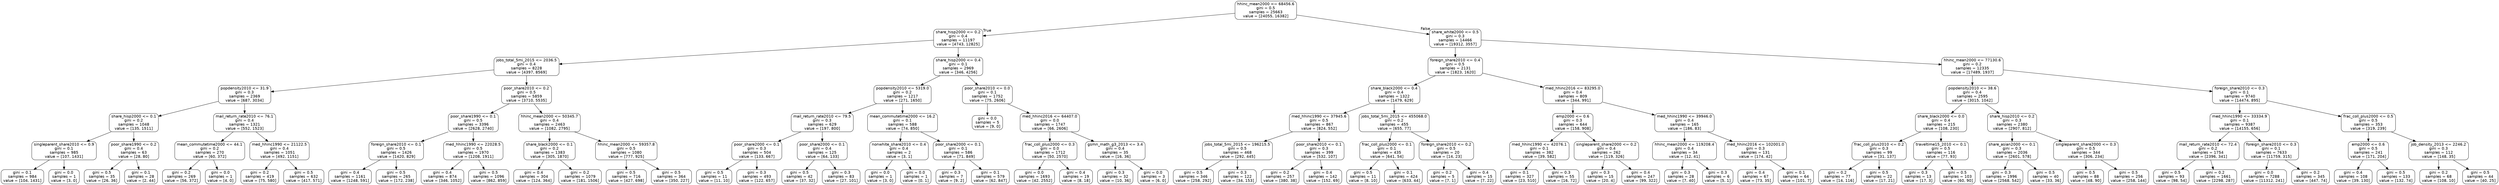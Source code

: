 digraph Tree {
node [shape=box, style="rounded", color="black", fontname=helvetica] ;
edge [fontname=helvetica] ;
0 [label="hhinc_mean2000 <= 68456.6\ngini = 0.5\nsamples = 25663\nvalue = [24055, 16382]"] ;
1 [label="share_hisp2000 <= 0.2\ngini = 0.4\nsamples = 11197\nvalue = [4743, 12825]"] ;
0 -> 1 [labeldistance=2.5, labelangle=45, headlabel="True"] ;
2 [label="jobs_total_5mi_2015 <= 2036.5\ngini = 0.4\nsamples = 8228\nvalue = [4397, 8569]"] ;
1 -> 2 ;
3 [label="popdensity2010 <= 31.9\ngini = 0.3\nsamples = 2369\nvalue = [687, 3034]"] ;
2 -> 3 ;
4 [label="share_hisp2000 <= 0.1\ngini = 0.2\nsamples = 1048\nvalue = [135, 1511]"] ;
3 -> 4 ;
5 [label="singleparent_share2010 <= 0.9\ngini = 0.1\nsamples = 985\nvalue = [107, 1431]"] ;
4 -> 5 ;
6 [label="gini = 0.1\nsamples = 984\nvalue = [104, 1431]"] ;
5 -> 6 ;
7 [label="gini = 0.0\nsamples = 1\nvalue = [3, 0]"] ;
5 -> 7 ;
8 [label="poor_share1990 <= 0.2\ngini = 0.4\nsamples = 63\nvalue = [28, 80]"] ;
4 -> 8 ;
9 [label="gini = 0.5\nsamples = 35\nvalue = [26, 36]"] ;
8 -> 9 ;
10 [label="gini = 0.1\nsamples = 28\nvalue = [2, 44]"] ;
8 -> 10 ;
11 [label="mail_return_rate2010 <= 76.1\ngini = 0.4\nsamples = 1321\nvalue = [552, 1523]"] ;
3 -> 11 ;
12 [label="mean_commutetime2000 <= 44.1\ngini = 0.2\nsamples = 270\nvalue = [60, 372]"] ;
11 -> 12 ;
13 [label="gini = 0.2\nsamples = 269\nvalue = [56, 372]"] ;
12 -> 13 ;
14 [label="gini = 0.0\nsamples = 1\nvalue = [4, 0]"] ;
12 -> 14 ;
15 [label="med_hhinc1990 <= 21122.5\ngini = 0.4\nsamples = 1051\nvalue = [492, 1151]"] ;
11 -> 15 ;
16 [label="gini = 0.2\nsamples = 419\nvalue = [75, 580]"] ;
15 -> 16 ;
17 [label="gini = 0.5\nsamples = 632\nvalue = [417, 571]"] ;
15 -> 17 ;
18 [label="poor_share2010 <= 0.2\ngini = 0.5\nsamples = 5859\nvalue = [3710, 5535]"] ;
2 -> 18 ;
19 [label="poor_share1990 <= 0.1\ngini = 0.5\nsamples = 3396\nvalue = [2628, 2740]"] ;
18 -> 19 ;
20 [label="foreign_share2010 <= 0.1\ngini = 0.5\nsamples = 1426\nvalue = [1420, 829]"] ;
19 -> 20 ;
21 [label="gini = 0.4\nsamples = 1161\nvalue = [1248, 591]"] ;
20 -> 21 ;
22 [label="gini = 0.5\nsamples = 265\nvalue = [172, 238]"] ;
20 -> 22 ;
23 [label="med_hhinc1990 <= 22028.5\ngini = 0.5\nsamples = 1970\nvalue = [1208, 1911]"] ;
19 -> 23 ;
24 [label="gini = 0.4\nsamples = 874\nvalue = [346, 1052]"] ;
23 -> 24 ;
25 [label="gini = 0.5\nsamples = 1096\nvalue = [862, 859]"] ;
23 -> 25 ;
26 [label="hhinc_mean2000 <= 50345.7\ngini = 0.4\nsamples = 2463\nvalue = [1082, 2795]"] ;
18 -> 26 ;
27 [label="share_black2000 <= 0.1\ngini = 0.2\nsamples = 1383\nvalue = [305, 1870]"] ;
26 -> 27 ;
28 [label="gini = 0.4\nsamples = 304\nvalue = [124, 364]"] ;
27 -> 28 ;
29 [label="gini = 0.2\nsamples = 1079\nvalue = [181, 1506]"] ;
27 -> 29 ;
30 [label="hhinc_mean2000 <= 59357.8\ngini = 0.5\nsamples = 1080\nvalue = [777, 925]"] ;
26 -> 30 ;
31 [label="gini = 0.5\nsamples = 716\nvalue = [427, 698]"] ;
30 -> 31 ;
32 [label="gini = 0.5\nsamples = 364\nvalue = [350, 227]"] ;
30 -> 32 ;
33 [label="share_hisp2000 <= 0.4\ngini = 0.1\nsamples = 2969\nvalue = [346, 4256]"] ;
1 -> 33 ;
34 [label="popdensity2010 <= 5319.0\ngini = 0.2\nsamples = 1217\nvalue = [271, 1650]"] ;
33 -> 34 ;
35 [label="mail_return_rate2010 <= 79.5\ngini = 0.3\nsamples = 629\nvalue = [197, 800]"] ;
34 -> 35 ;
36 [label="poor_share2000 <= 0.1\ngini = 0.3\nsamples = 504\nvalue = [133, 667]"] ;
35 -> 36 ;
37 [label="gini = 0.5\nsamples = 11\nvalue = [11, 10]"] ;
36 -> 37 ;
38 [label="gini = 0.3\nsamples = 493\nvalue = [122, 657]"] ;
36 -> 38 ;
39 [label="poor_share2000 <= 0.1\ngini = 0.4\nsamples = 125\nvalue = [64, 133]"] ;
35 -> 39 ;
40 [label="gini = 0.5\nsamples = 42\nvalue = [37, 32]"] ;
39 -> 40 ;
41 [label="gini = 0.3\nsamples = 83\nvalue = [27, 101]"] ;
39 -> 41 ;
42 [label="mean_commutetime2000 <= 16.2\ngini = 0.1\nsamples = 588\nvalue = [74, 850]"] ;
34 -> 42 ;
43 [label="nonwhite_share2010 <= 0.4\ngini = 0.4\nsamples = 2\nvalue = [3, 1]"] ;
42 -> 43 ;
44 [label="gini = 0.0\nsamples = 1\nvalue = [3, 0]"] ;
43 -> 44 ;
45 [label="gini = 0.0\nsamples = 1\nvalue = [0, 1]"] ;
43 -> 45 ;
46 [label="poor_share2000 <= 0.1\ngini = 0.1\nsamples = 586\nvalue = [71, 849]"] ;
42 -> 46 ;
47 [label="gini = 0.3\nsamples = 7\nvalue = [9, 2]"] ;
46 -> 47 ;
48 [label="gini = 0.1\nsamples = 579\nvalue = [62, 847]"] ;
46 -> 48 ;
49 [label="poor_share2010 <= 0.0\ngini = 0.1\nsamples = 1752\nvalue = [75, 2606]"] ;
33 -> 49 ;
50 [label="gini = 0.0\nsamples = 5\nvalue = [9, 0]"] ;
49 -> 50 ;
51 [label="med_hhinc2016 <= 64407.0\ngini = 0.0\nsamples = 1747\nvalue = [66, 2606]"] ;
49 -> 51 ;
52 [label="frac_coll_plus2000 <= 0.3\ngini = 0.0\nsamples = 1712\nvalue = [50, 2570]"] ;
51 -> 52 ;
53 [label="gini = 0.0\nsamples = 1693\nvalue = [42, 2552]"] ;
52 -> 53 ;
54 [label="gini = 0.4\nsamples = 19\nvalue = [8, 18]"] ;
52 -> 54 ;
55 [label="gsmn_math_g3_2013 <= 3.4\ngini = 0.4\nsamples = 35\nvalue = [16, 36]"] ;
51 -> 55 ;
56 [label="gini = 0.3\nsamples = 32\nvalue = [10, 36]"] ;
55 -> 56 ;
57 [label="gini = 0.0\nsamples = 3\nvalue = [6, 0]"] ;
55 -> 57 ;
58 [label="share_white2000 <= 0.5\ngini = 0.3\nsamples = 14466\nvalue = [19312, 3557]"] ;
0 -> 58 [labeldistance=2.5, labelangle=-45, headlabel="False"] ;
59 [label="foreign_share2010 <= 0.4\ngini = 0.5\nsamples = 2131\nvalue = [1823, 1620]"] ;
58 -> 59 ;
60 [label="share_black2000 <= 0.4\ngini = 0.4\nsamples = 1322\nvalue = [1479, 629]"] ;
59 -> 60 ;
61 [label="med_hhinc1990 <= 37945.6\ngini = 0.5\nsamples = 867\nvalue = [824, 552]"] ;
60 -> 61 ;
62 [label="jobs_total_5mi_2015 <= 196215.5\ngini = 0.5\nsamples = 468\nvalue = [292, 445]"] ;
61 -> 62 ;
63 [label="gini = 0.5\nsamples = 346\nvalue = [258, 292]"] ;
62 -> 63 ;
64 [label="gini = 0.3\nsamples = 122\nvalue = [34, 153]"] ;
62 -> 64 ;
65 [label="poor_share2010 <= 0.1\ngini = 0.3\nsamples = 399\nvalue = [532, 107]"] ;
61 -> 65 ;
66 [label="gini = 0.2\nsamples = 257\nvalue = [380, 38]"] ;
65 -> 66 ;
67 [label="gini = 0.4\nsamples = 142\nvalue = [152, 69]"] ;
65 -> 67 ;
68 [label="jobs_total_5mi_2015 <= 455068.0\ngini = 0.2\nsamples = 455\nvalue = [655, 77]"] ;
60 -> 68 ;
69 [label="frac_coll_plus2000 <= 0.1\ngini = 0.1\nsamples = 435\nvalue = [641, 54]"] ;
68 -> 69 ;
70 [label="gini = 0.5\nsamples = 11\nvalue = [8, 10]"] ;
69 -> 70 ;
71 [label="gini = 0.1\nsamples = 424\nvalue = [633, 44]"] ;
69 -> 71 ;
72 [label="foreign_share2010 <= 0.2\ngini = 0.5\nsamples = 20\nvalue = [14, 23]"] ;
68 -> 72 ;
73 [label="gini = 0.2\nsamples = 5\nvalue = [7, 1]"] ;
72 -> 73 ;
74 [label="gini = 0.4\nsamples = 15\nvalue = [7, 22]"] ;
72 -> 74 ;
75 [label="med_hhinc2016 <= 83295.0\ngini = 0.4\nsamples = 809\nvalue = [344, 991]"] ;
59 -> 75 ;
76 [label="emp2000 <= 0.6\ngini = 0.3\nsamples = 644\nvalue = [158, 908]"] ;
75 -> 76 ;
77 [label="med_hhinc1990 <= 42076.1\ngini = 0.1\nsamples = 382\nvalue = [39, 582]"] ;
76 -> 77 ;
78 [label="gini = 0.1\nsamples = 327\nvalue = [23, 510]"] ;
77 -> 78 ;
79 [label="gini = 0.3\nsamples = 55\nvalue = [16, 72]"] ;
77 -> 79 ;
80 [label="singleparent_share2000 <= 0.2\ngini = 0.4\nsamples = 262\nvalue = [119, 326]"] ;
76 -> 80 ;
81 [label="gini = 0.3\nsamples = 15\nvalue = [20, 4]"] ;
80 -> 81 ;
82 [label="gini = 0.4\nsamples = 247\nvalue = [99, 322]"] ;
80 -> 82 ;
83 [label="med_hhinc1990 <= 39946.0\ngini = 0.4\nsamples = 165\nvalue = [186, 83]"] ;
75 -> 83 ;
84 [label="hhinc_mean2000 <= 119208.4\ngini = 0.4\nsamples = 34\nvalue = [12, 41]"] ;
83 -> 84 ;
85 [label="gini = 0.3\nsamples = 28\nvalue = [7, 40]"] ;
84 -> 85 ;
86 [label="gini = 0.3\nsamples = 6\nvalue = [5, 1]"] ;
84 -> 86 ;
87 [label="med_hhinc2016 <= 102001.0\ngini = 0.3\nsamples = 131\nvalue = [174, 42]"] ;
83 -> 87 ;
88 [label="gini = 0.4\nsamples = 67\nvalue = [73, 35]"] ;
87 -> 88 ;
89 [label="gini = 0.1\nsamples = 64\nvalue = [101, 7]"] ;
87 -> 89 ;
90 [label="hhinc_mean2000 <= 77130.6\ngini = 0.2\nsamples = 12335\nvalue = [17489, 1937]"] ;
58 -> 90 ;
91 [label="popdensity2010 <= 38.6\ngini = 0.4\nsamples = 2595\nvalue = [3015, 1042]"] ;
90 -> 91 ;
92 [label="share_black2000 <= 0.0\ngini = 0.4\nsamples = 215\nvalue = [108, 230]"] ;
91 -> 92 ;
93 [label="frac_coll_plus2010 <= 0.2\ngini = 0.3\nsamples = 99\nvalue = [31, 137]"] ;
92 -> 93 ;
94 [label="gini = 0.2\nsamples = 77\nvalue = [14, 116]"] ;
93 -> 94 ;
95 [label="gini = 0.5\nsamples = 22\nvalue = [17, 21]"] ;
93 -> 95 ;
96 [label="traveltime15_2010 <= 0.1\ngini = 0.5\nsamples = 116\nvalue = [77, 93]"] ;
92 -> 96 ;
97 [label="gini = 0.3\nsamples = 13\nvalue = [17, 3]"] ;
96 -> 97 ;
98 [label="gini = 0.5\nsamples = 103\nvalue = [60, 90]"] ;
96 -> 98 ;
99 [label="share_hisp2010 <= 0.2\ngini = 0.3\nsamples = 2380\nvalue = [2907, 812]"] ;
91 -> 99 ;
100 [label="share_asian2000 <= 0.1\ngini = 0.3\nsamples = 2036\nvalue = [2601, 578]"] ;
99 -> 100 ;
101 [label="gini = 0.3\nsamples = 1996\nvalue = [2568, 542]"] ;
100 -> 101 ;
102 [label="gini = 0.5\nsamples = 40\nvalue = [33, 36]"] ;
100 -> 102 ;
103 [label="singleparent_share2000 <= 0.3\ngini = 0.5\nsamples = 344\nvalue = [306, 234]"] ;
99 -> 103 ;
104 [label="gini = 0.5\nsamples = 88\nvalue = [48, 90]"] ;
103 -> 104 ;
105 [label="gini = 0.5\nsamples = 256\nvalue = [258, 144]"] ;
103 -> 105 ;
106 [label="foreign_share2010 <= 0.3\ngini = 0.1\nsamples = 9740\nvalue = [14474, 895]"] ;
90 -> 106 ;
107 [label="med_hhinc1990 <= 33334.9\ngini = 0.1\nsamples = 9387\nvalue = [14155, 656]"] ;
106 -> 107 ;
108 [label="mail_return_rate2010 <= 72.4\ngini = 0.2\nsamples = 1754\nvalue = [2396, 341]"] ;
107 -> 108 ;
109 [label="gini = 0.5\nsamples = 93\nvalue = [98, 54]"] ;
108 -> 109 ;
110 [label="gini = 0.2\nsamples = 1661\nvalue = [2298, 287]"] ;
108 -> 110 ;
111 [label="foreign_share2010 <= 0.3\ngini = 0.1\nsamples = 7633\nvalue = [11759, 315]"] ;
107 -> 111 ;
112 [label="gini = 0.0\nsamples = 7288\nvalue = [11312, 241]"] ;
111 -> 112 ;
113 [label="gini = 0.2\nsamples = 345\nvalue = [447, 74]"] ;
111 -> 113 ;
114 [label="frac_coll_plus2000 <= 0.5\ngini = 0.5\nsamples = 353\nvalue = [319, 239]"] ;
106 -> 114 ;
115 [label="emp2000 <= 0.6\ngini = 0.5\nsamples = 241\nvalue = [171, 204]"] ;
114 -> 115 ;
116 [label="gini = 0.4\nsamples = 108\nvalue = [39, 130]"] ;
115 -> 116 ;
117 [label="gini = 0.5\nsamples = 133\nvalue = [132, 74]"] ;
115 -> 117 ;
118 [label="job_density_2013 <= 2246.2\ngini = 0.3\nsamples = 112\nvalue = [148, 35]"] ;
114 -> 118 ;
119 [label="gini = 0.2\nsamples = 68\nvalue = [108, 10]"] ;
118 -> 119 ;
120 [label="gini = 0.5\nsamples = 44\nvalue = [40, 25]"] ;
118 -> 120 ;
}